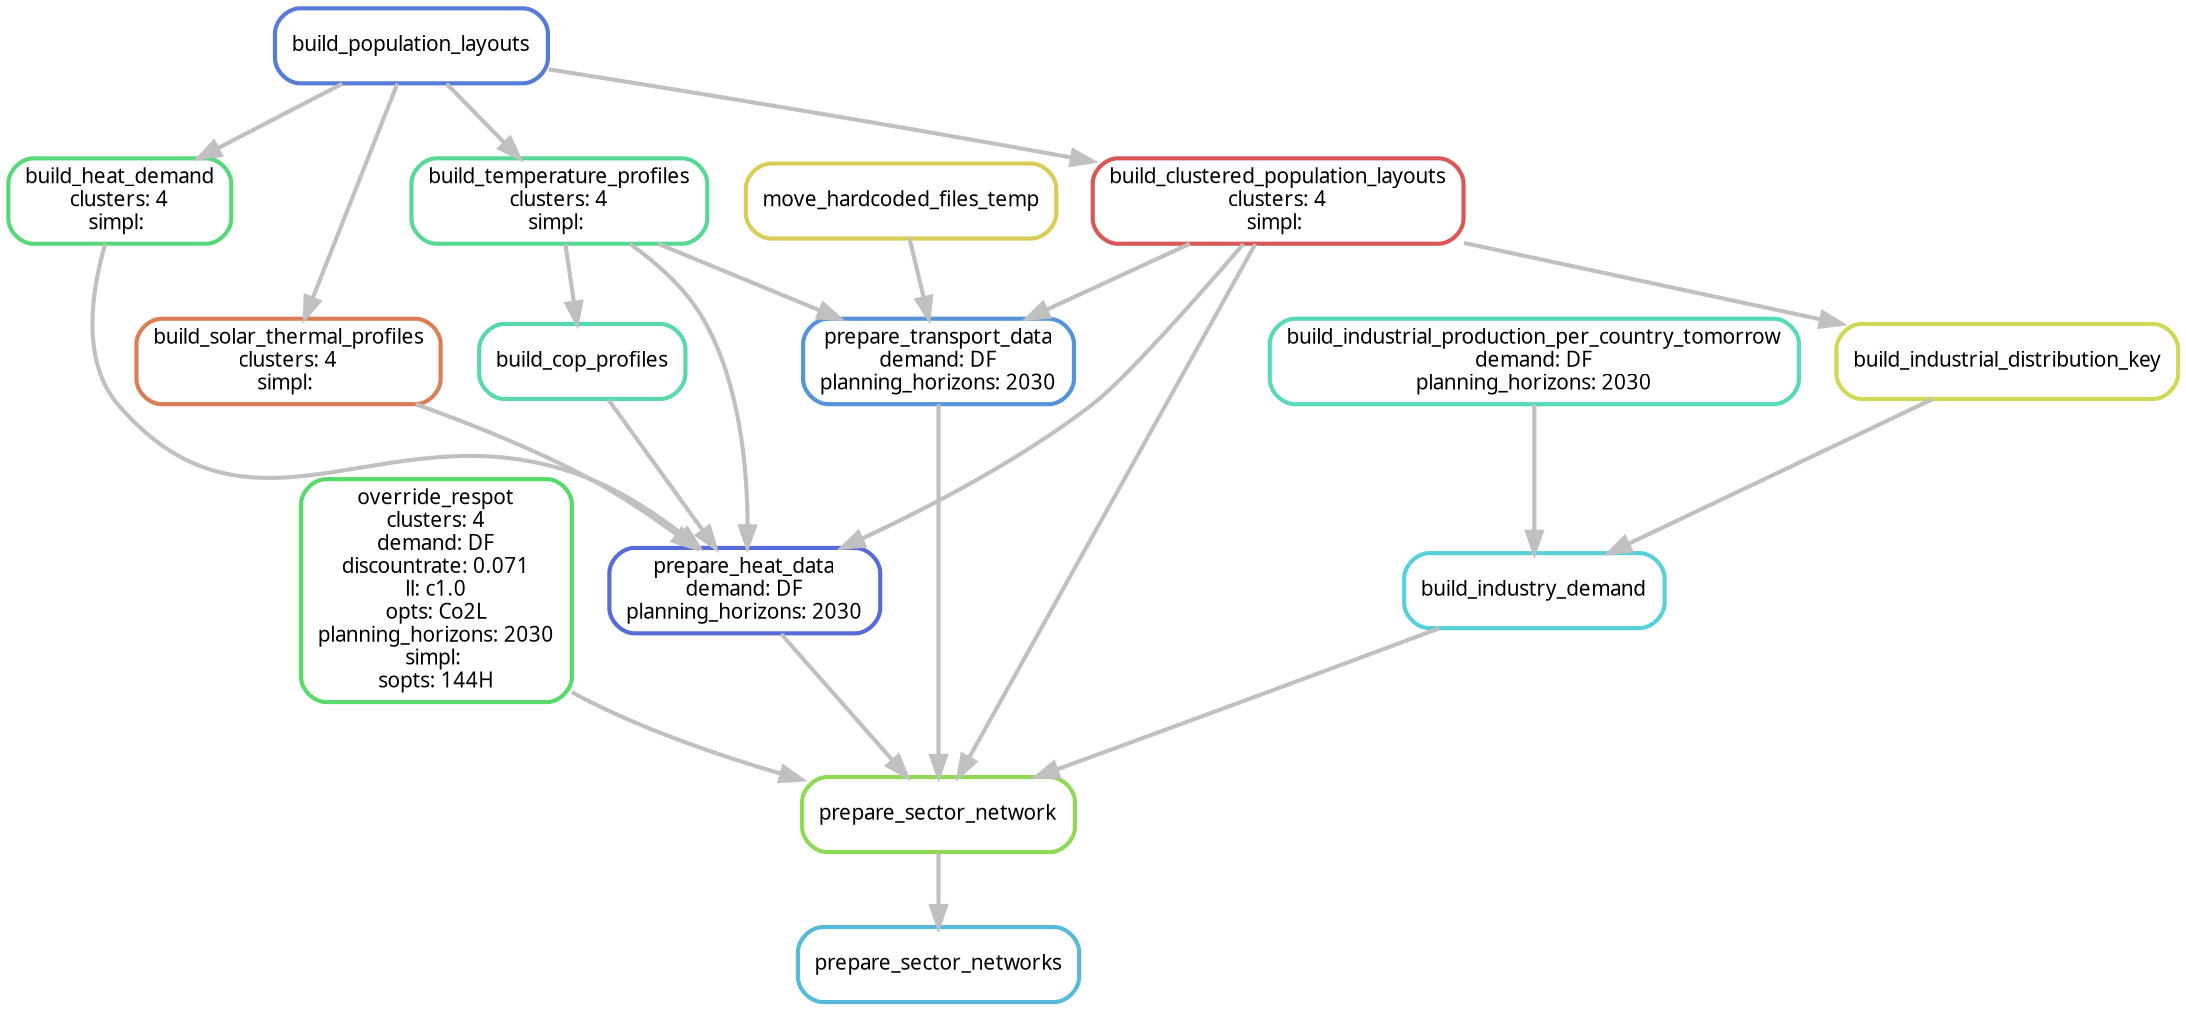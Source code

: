 digraph snakemake_dag {
    graph[bgcolor=white, margin=0];
    node[shape=box, style=rounded, fontname=sans,                 fontsize=10, penwidth=2];
    edge[penwidth=2, color=grey];
	0[label = "prepare_sector_networks", color = "0.54 0.6 0.85", style="rounded"];
	1[label = "prepare_sector_network", color = "0.26 0.6 0.85", style="rounded"];
	2[label = "override_respot\nclusters: 4\ndemand: DF\ndiscountrate: 0.071\nll: c1.0\nopts: Co2L\nplanning_horizons: 2030\nsimpl: \nsopts: 144H", color = "0.36 0.6 0.85", style="rounded"];
	3[label = "prepare_heat_data\ndemand: DF\nplanning_horizons: 2030", color = "0.64 0.6 0.85", style="rounded"];
	4[label = "build_clustered_population_layouts\nclusters: 4\nsimpl: ", color = "0.00 0.6 0.85", style="rounded"];
	5[label = "build_population_layouts", color = "0.62 0.6 0.85", style="rounded"];
	6[label = "build_temperature_profiles\nclusters: 4\nsimpl: ", color = "0.41 0.6 0.85", style="rounded"];
	7[label = "build_cop_profiles", color = "0.44 0.6 0.85", style="rounded"];
	8[label = "build_solar_thermal_profiles\nclusters: 4\nsimpl: ", color = "0.05 0.6 0.85", style="rounded"];
	9[label = "build_heat_demand\nclusters: 4\nsimpl: ", color = "0.38 0.6 0.85", style="rounded"];
	10[label = "prepare_transport_data\ndemand: DF\nplanning_horizons: 2030", color = "0.59 0.6 0.85", style="rounded"];
	11[label = "move_hardcoded_files_temp", color = "0.15 0.6 0.85", style="rounded"];
	12[label = "build_industry_demand", color = "0.51 0.6 0.85", style="rounded"];
	13[label = "build_industrial_distribution_key", color = "0.18 0.6 0.85", style="rounded"];
	14[label = "build_industrial_production_per_country_tomorrow\ndemand: DF\nplanning_horizons: 2030", color = "0.46 0.6 0.85", style="rounded"];
	1 -> 0
	2 -> 1
	3 -> 1
	10 -> 1
	4 -> 1
	12 -> 1
	4 -> 3
	6 -> 3
	7 -> 3
	8 -> 3
	9 -> 3
	5 -> 4
	5 -> 6
	6 -> 7
	5 -> 8
	5 -> 9
	11 -> 10
	4 -> 10
	6 -> 10
	13 -> 12
	14 -> 12
	4 -> 13
}            
